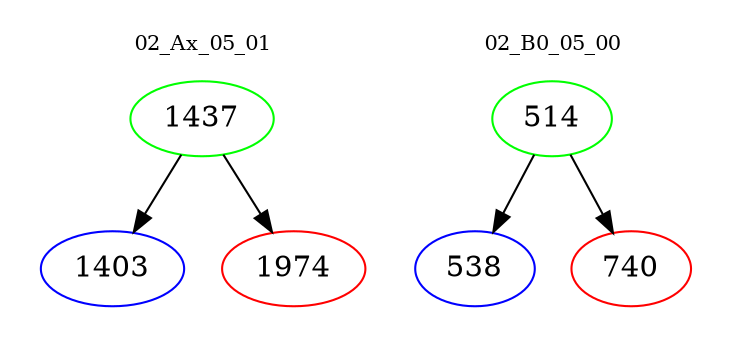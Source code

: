 digraph{
subgraph cluster_0 {
color = white
label = "02_Ax_05_01";
fontsize=10;
T0_1437 [label="1437", color="green"]
T0_1437 -> T0_1403 [color="black"]
T0_1403 [label="1403", color="blue"]
T0_1437 -> T0_1974 [color="black"]
T0_1974 [label="1974", color="red"]
}
subgraph cluster_1 {
color = white
label = "02_B0_05_00";
fontsize=10;
T1_514 [label="514", color="green"]
T1_514 -> T1_538 [color="black"]
T1_538 [label="538", color="blue"]
T1_514 -> T1_740 [color="black"]
T1_740 [label="740", color="red"]
}
}
